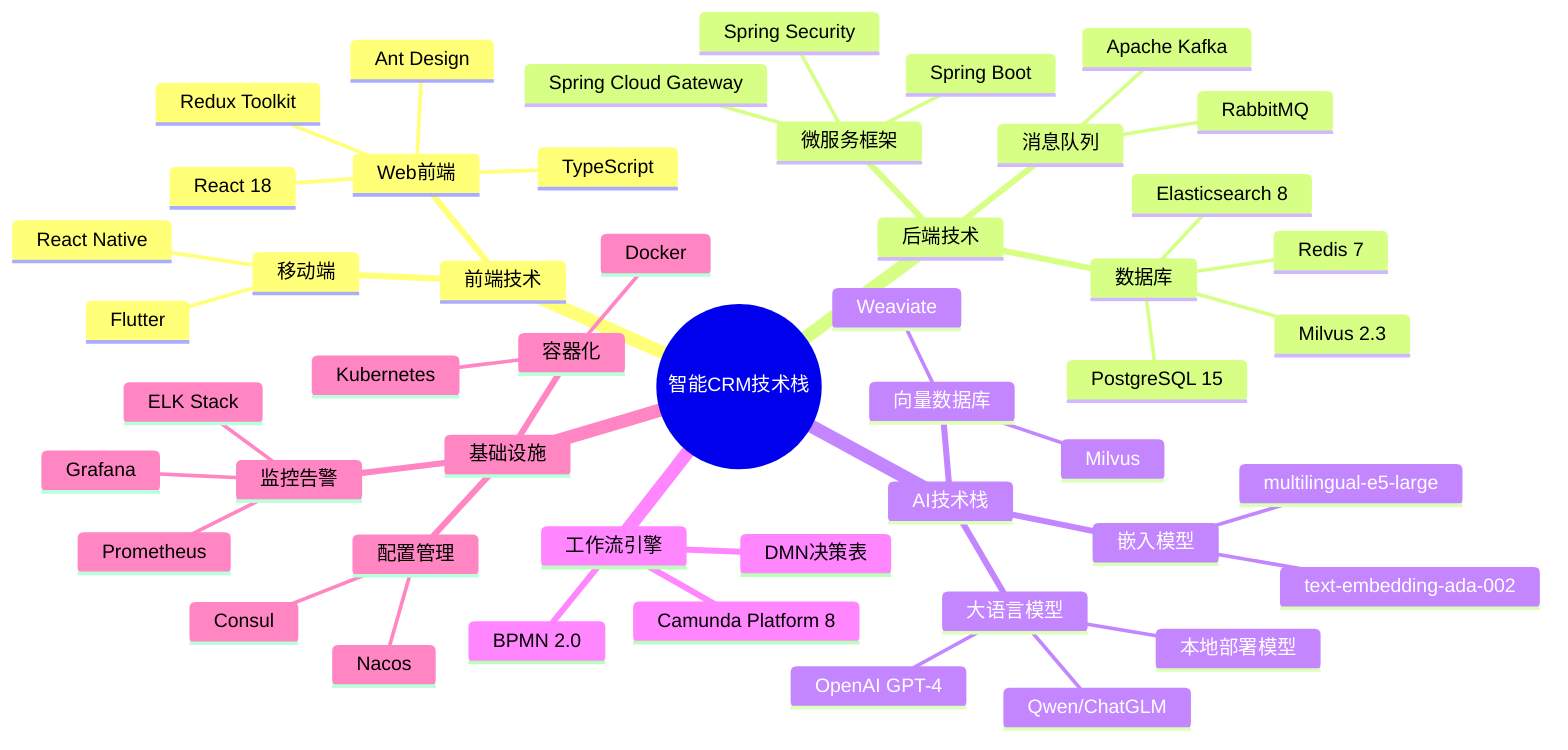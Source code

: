 mindmap
  root((智能CRM技术栈))
    前端技术
      Web前端
        React 18
        TypeScript
        Ant Design
        Redux Toolkit
      移动端
        React Native
        Flutter
    后端技术
      微服务框架
        Spring Boot
        Spring Cloud Gateway
        Spring Security
      数据库
        PostgreSQL 15
        Redis 7
        Milvus 2.3
        Elasticsearch 8
      消息队列
        RabbitMQ
        Apache Kafka
    AI技术栈
      大语言模型
        OpenAI GPT-4
        本地部署模型
        Qwen/ChatGLM
      向量数据库
        Milvus
        Weaviate
      嵌入模型
        multilingual-e5-large
        text-embedding-ada-002
    工作流引擎
      Camunda Platform 8
      BPMN 2.0
      DMN决策表
    基础设施
      容器化
        Docker
        Kubernetes
      监控告警
        Prometheus
        Grafana
        ELK Stack
      配置管理
        Consul
        Nacos